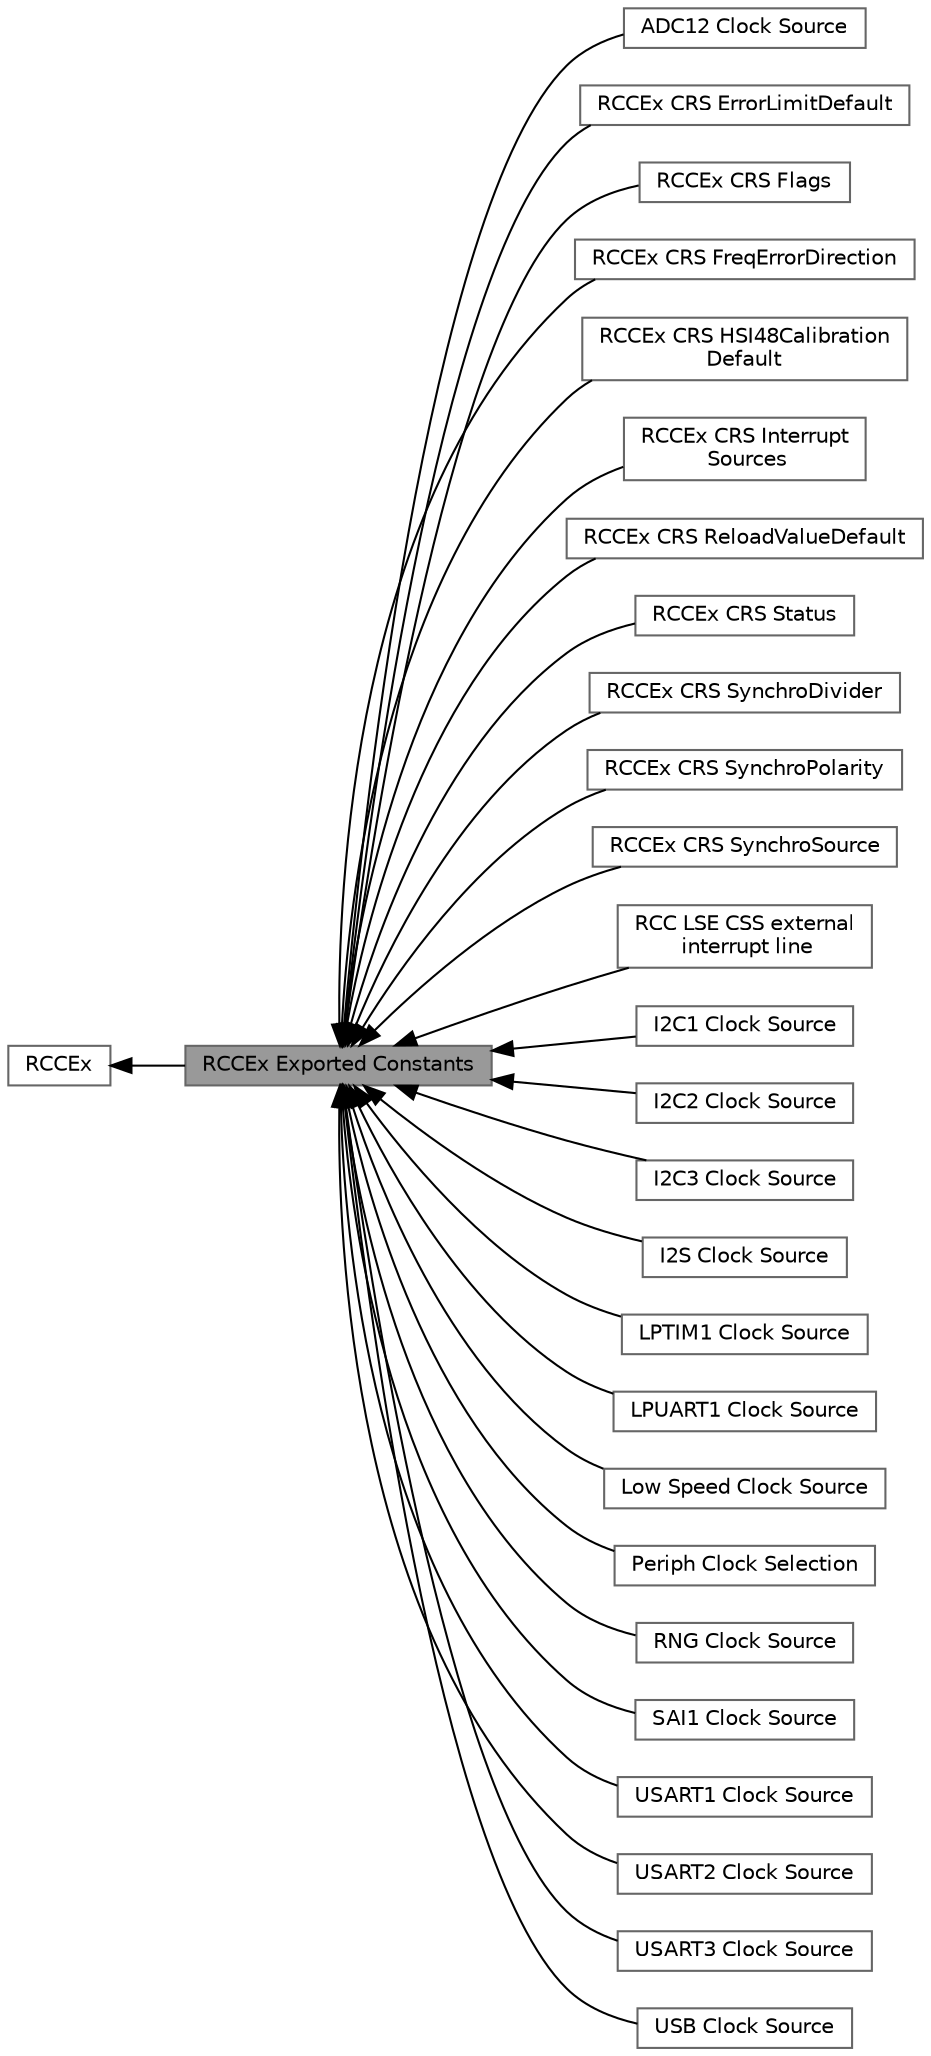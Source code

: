 digraph "RCCEx Exported Constants"
{
 // LATEX_PDF_SIZE
  bgcolor="transparent";
  edge [fontname=Helvetica,fontsize=10,labelfontname=Helvetica,labelfontsize=10];
  node [fontname=Helvetica,fontsize=10,shape=box,height=0.2,width=0.4];
  rankdir=LR;
  Node2 [label="RCCEx",height=0.2,width=0.4,color="grey40", fillcolor="white", style="filled",URL="$group___r_c_c_ex.html",tooltip="RCC Extended HAL module driver."];
  Node17 [label="ADC12 Clock Source",height=0.2,width=0.4,color="grey40", fillcolor="white", style="filled",URL="$group___r_c_c_ex___a_d_c12___clock___source.html",tooltip=" "];
  Node24 [label="RCCEx CRS ErrorLimitDefault",height=0.2,width=0.4,color="grey40", fillcolor="white", style="filled",URL="$group___r_c_c_ex___c_r_s___error_limit_default.html",tooltip=" "];
  Node28 [label="RCCEx CRS Flags",height=0.2,width=0.4,color="grey40", fillcolor="white", style="filled",URL="$group___r_c_c_ex___c_r_s___flags.html",tooltip=" "];
  Node26 [label="RCCEx CRS FreqErrorDirection",height=0.2,width=0.4,color="grey40", fillcolor="white", style="filled",URL="$group___r_c_c_ex___c_r_s___freq_error_direction.html",tooltip=" "];
  Node25 [label="RCCEx CRS HSI48Calibration\lDefault",height=0.2,width=0.4,color="grey40", fillcolor="white", style="filled",URL="$group___r_c_c_ex___c_r_s___h_s_i48_calibration_default.html",tooltip=" "];
  Node27 [label="RCCEx CRS Interrupt\l Sources",height=0.2,width=0.4,color="grey40", fillcolor="white", style="filled",URL="$group___r_c_c_ex___c_r_s___interrupt___sources.html",tooltip=" "];
  Node23 [label="RCCEx CRS ReloadValueDefault",height=0.2,width=0.4,color="grey40", fillcolor="white", style="filled",URL="$group___r_c_c_ex___c_r_s___reload_value_default.html",tooltip=" "];
  Node19 [label="RCCEx CRS Status",height=0.2,width=0.4,color="grey40", fillcolor="white", style="filled",URL="$group___r_c_c_ex___c_r_s___status.html",tooltip=" "];
  Node21 [label="RCCEx CRS SynchroDivider",height=0.2,width=0.4,color="grey40", fillcolor="white", style="filled",URL="$group___r_c_c_ex___c_r_s___synchro_divider.html",tooltip=" "];
  Node22 [label="RCCEx CRS SynchroPolarity",height=0.2,width=0.4,color="grey40", fillcolor="white", style="filled",URL="$group___r_c_c_ex___c_r_s___synchro_polarity.html",tooltip=" "];
  Node20 [label="RCCEx CRS SynchroSource",height=0.2,width=0.4,color="grey40", fillcolor="white", style="filled",URL="$group___r_c_c_ex___c_r_s___synchro_source.html",tooltip=" "];
  Node18 [label="RCC LSE CSS external\l interrupt line",height=0.2,width=0.4,color="grey40", fillcolor="white", style="filled",URL="$group___r_c_c_ex___e_x_t_i___l_i_n_e___l_s_e_c_s_s.html",tooltip=" "];
  Node1 [label="RCCEx Exported Constants",height=0.2,width=0.4,color="gray40", fillcolor="grey60", style="filled", fontcolor="black",tooltip=" "];
  Node9 [label="I2C1 Clock Source",height=0.2,width=0.4,color="grey40", fillcolor="white", style="filled",URL="$group___r_c_c_ex___i2_c1___clock___source.html",tooltip=" "];
  Node10 [label="I2C2 Clock Source",height=0.2,width=0.4,color="grey40", fillcolor="white", style="filled",URL="$group___r_c_c_ex___i2_c2___clock___source.html",tooltip=" "];
  Node11 [label="I2C3 Clock Source",height=0.2,width=0.4,color="grey40", fillcolor="white", style="filled",URL="$group___r_c_c_ex___i2_c3___clock___source.html",tooltip=" "];
  Node14 [label="I2S Clock Source",height=0.2,width=0.4,color="grey40", fillcolor="white", style="filled",URL="$group___r_c_c_ex___i2_s___clock___source.html",tooltip=" "];
  Node12 [label="LPTIM1 Clock Source",height=0.2,width=0.4,color="grey40", fillcolor="white", style="filled",URL="$group___r_c_c_ex___l_p_t_i_m1___clock___source.html",tooltip=" "];
  Node8 [label="LPUART1 Clock Source",height=0.2,width=0.4,color="grey40", fillcolor="white", style="filled",URL="$group___r_c_c_ex___l_p_u_a_r_t1___clock___source.html",tooltip=" "];
  Node3 [label="Low Speed Clock Source",height=0.2,width=0.4,color="grey40", fillcolor="white", style="filled",URL="$group___r_c_c_ex___l_s_c_o___clock___source.html",tooltip=" "];
  Node4 [label="Periph Clock Selection",height=0.2,width=0.4,color="grey40", fillcolor="white", style="filled",URL="$group___r_c_c_ex___periph___clock___selection.html",tooltip=" "];
  Node15 [label="RNG Clock Source",height=0.2,width=0.4,color="grey40", fillcolor="white", style="filled",URL="$group___r_c_c_ex___r_n_g___clock___source.html",tooltip=" "];
  Node13 [label="SAI1 Clock Source",height=0.2,width=0.4,color="grey40", fillcolor="white", style="filled",URL="$group___r_c_c_ex___s_a_i1___clock___source.html",tooltip=" "];
  Node5 [label="USART1 Clock Source",height=0.2,width=0.4,color="grey40", fillcolor="white", style="filled",URL="$group___r_c_c_ex___u_s_a_r_t1___clock___source.html",tooltip=" "];
  Node6 [label="USART2 Clock Source",height=0.2,width=0.4,color="grey40", fillcolor="white", style="filled",URL="$group___r_c_c_ex___u_s_a_r_t2___clock___source.html",tooltip=" "];
  Node7 [label="USART3 Clock Source",height=0.2,width=0.4,color="grey40", fillcolor="white", style="filled",URL="$group___r_c_c_ex___u_s_a_r_t3___clock___source.html",tooltip=" "];
  Node16 [label="USB Clock Source",height=0.2,width=0.4,color="grey40", fillcolor="white", style="filled",URL="$group___r_c_c_ex___u_s_b___clock___source.html",tooltip=" "];
  Node2->Node1 [shape=plaintext, dir="back", style="solid"];
  Node1->Node3 [shape=plaintext, dir="back", style="solid"];
  Node1->Node4 [shape=plaintext, dir="back", style="solid"];
  Node1->Node5 [shape=plaintext, dir="back", style="solid"];
  Node1->Node6 [shape=plaintext, dir="back", style="solid"];
  Node1->Node7 [shape=plaintext, dir="back", style="solid"];
  Node1->Node8 [shape=plaintext, dir="back", style="solid"];
  Node1->Node9 [shape=plaintext, dir="back", style="solid"];
  Node1->Node10 [shape=plaintext, dir="back", style="solid"];
  Node1->Node11 [shape=plaintext, dir="back", style="solid"];
  Node1->Node12 [shape=plaintext, dir="back", style="solid"];
  Node1->Node13 [shape=plaintext, dir="back", style="solid"];
  Node1->Node14 [shape=plaintext, dir="back", style="solid"];
  Node1->Node15 [shape=plaintext, dir="back", style="solid"];
  Node1->Node16 [shape=plaintext, dir="back", style="solid"];
  Node1->Node17 [shape=plaintext, dir="back", style="solid"];
  Node1->Node18 [shape=plaintext, dir="back", style="solid"];
  Node1->Node19 [shape=plaintext, dir="back", style="solid"];
  Node1->Node20 [shape=plaintext, dir="back", style="solid"];
  Node1->Node21 [shape=plaintext, dir="back", style="solid"];
  Node1->Node22 [shape=plaintext, dir="back", style="solid"];
  Node1->Node23 [shape=plaintext, dir="back", style="solid"];
  Node1->Node24 [shape=plaintext, dir="back", style="solid"];
  Node1->Node25 [shape=plaintext, dir="back", style="solid"];
  Node1->Node26 [shape=plaintext, dir="back", style="solid"];
  Node1->Node27 [shape=plaintext, dir="back", style="solid"];
  Node1->Node28 [shape=plaintext, dir="back", style="solid"];
}
